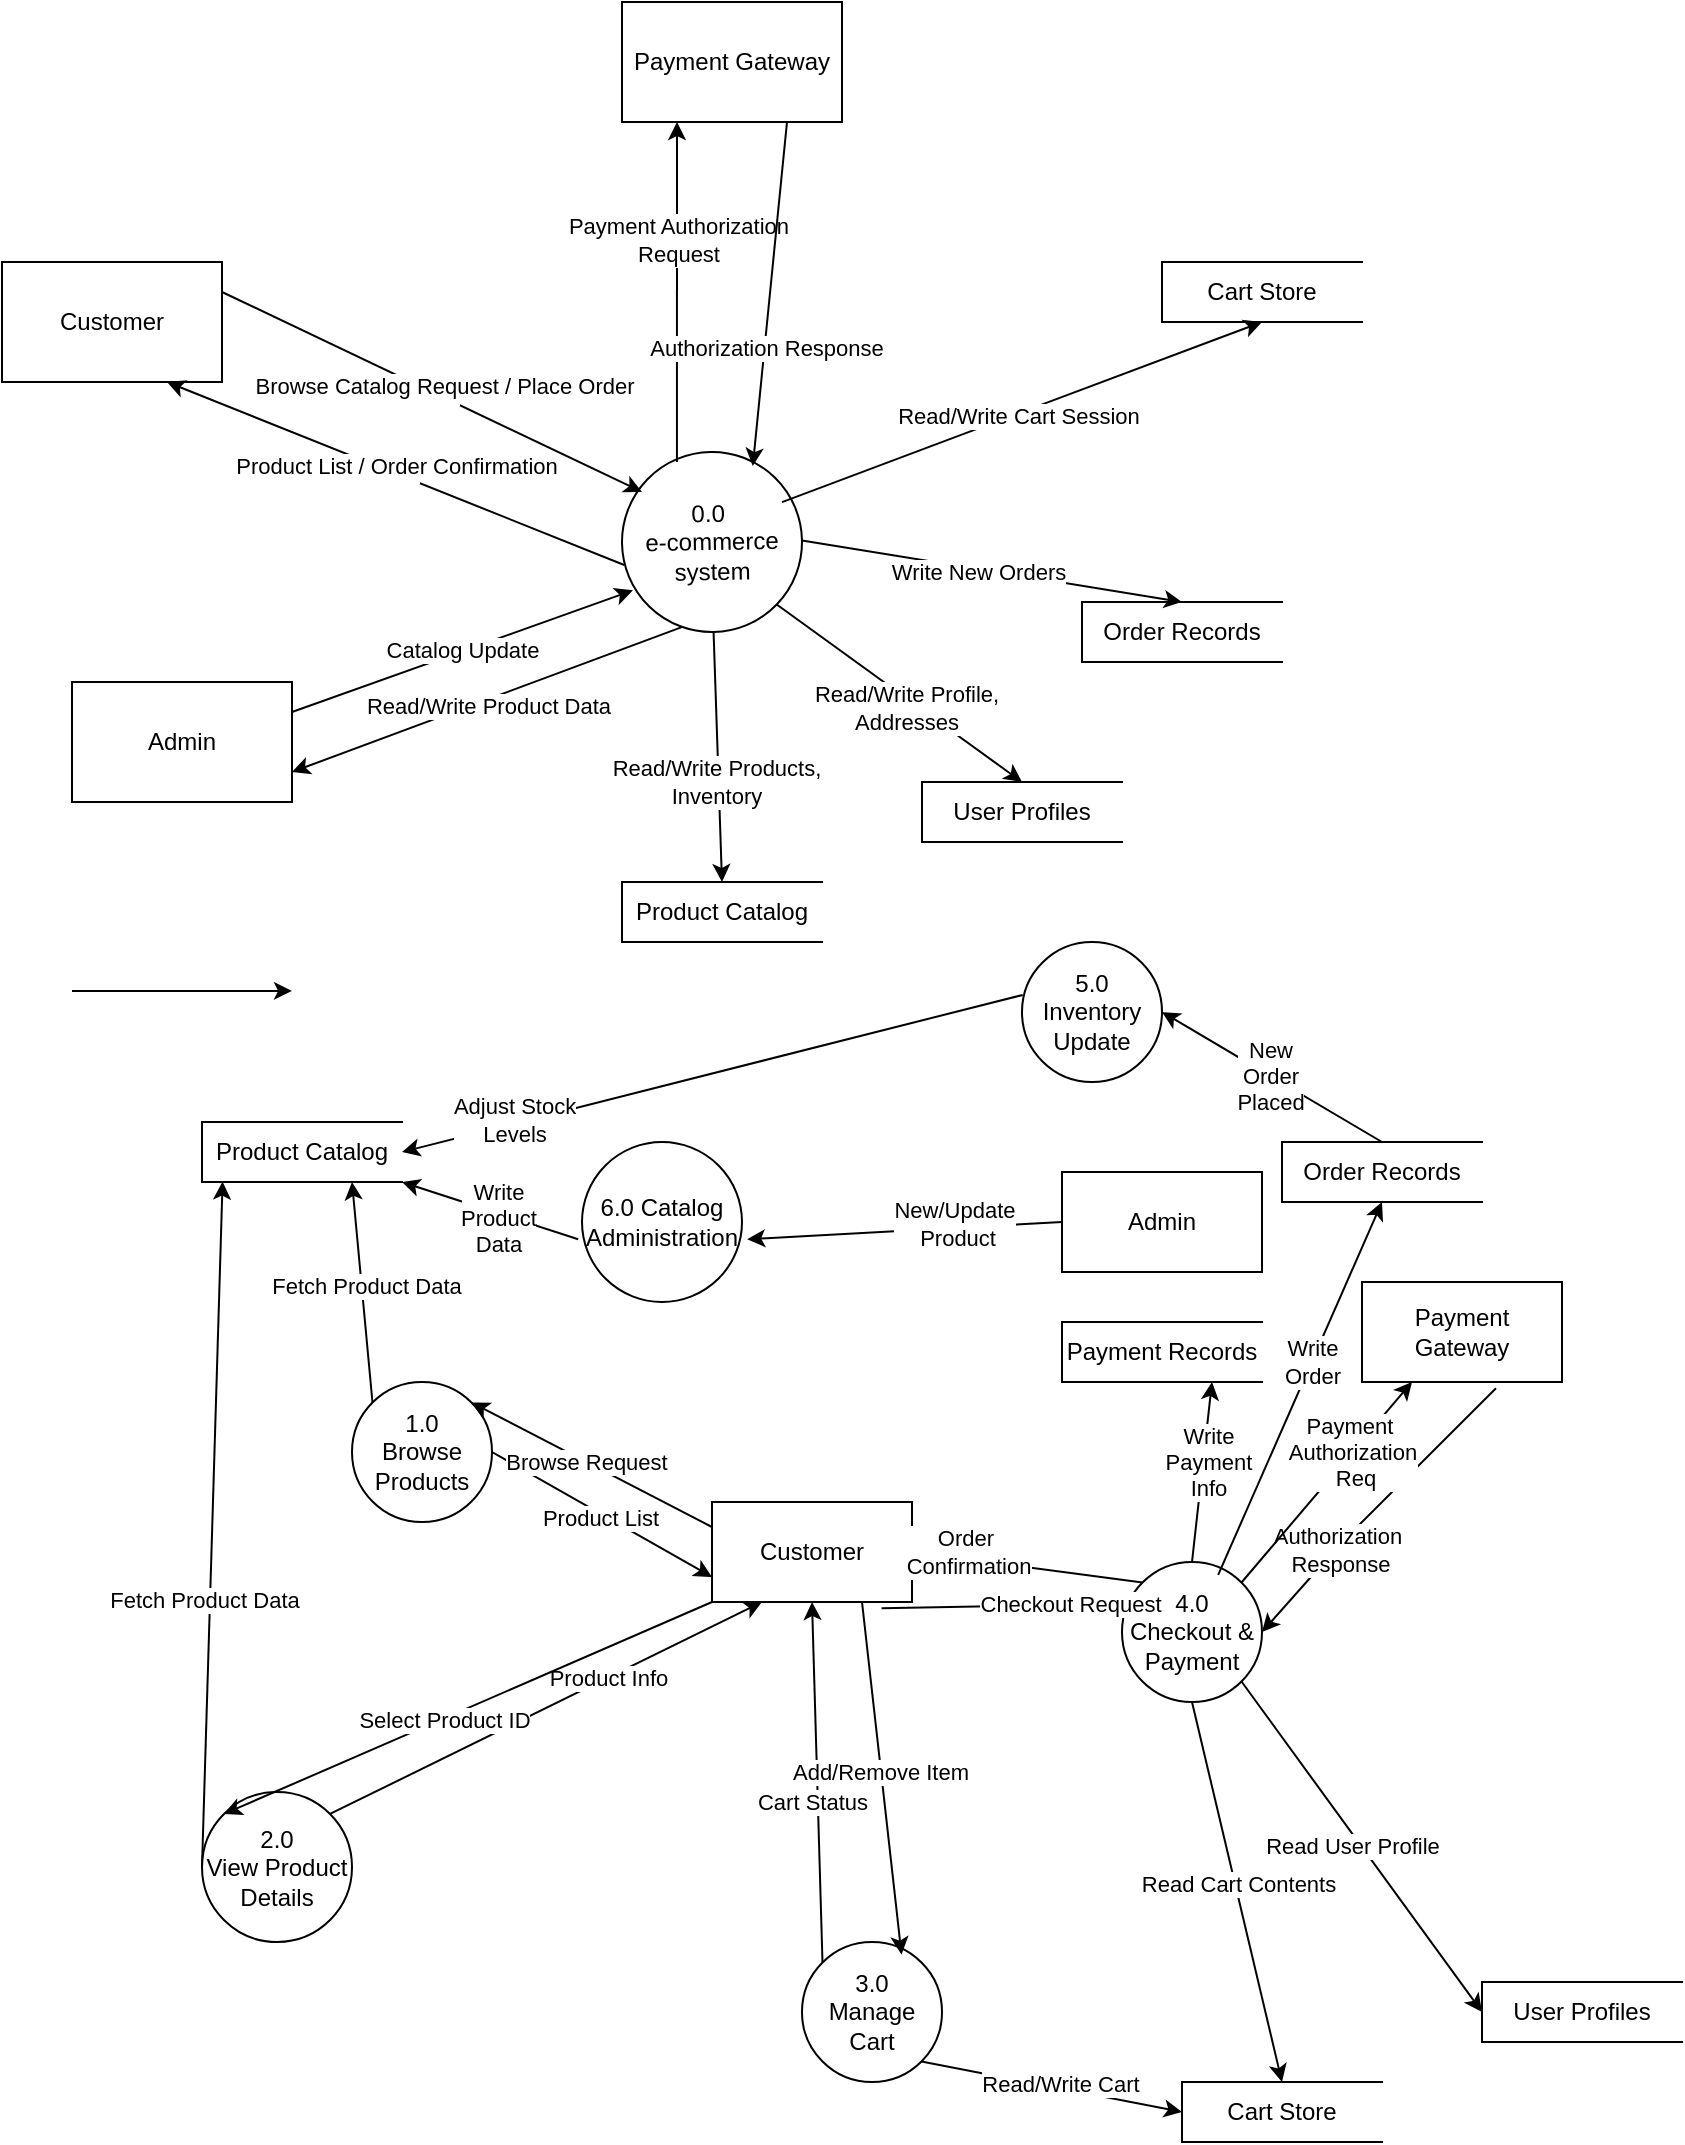 <mxfile version="26.2.12">
  <diagram name="Page-1" id="4PTwsg8J_N_oGNgVVGlS">
    <mxGraphModel dx="803" dy="1618" grid="1" gridSize="10" guides="1" tooltips="1" connect="1" arrows="1" fold="1" page="1" pageScale="1" pageWidth="850" pageHeight="1100" math="0" shadow="0">
      <root>
        <mxCell id="0" />
        <mxCell id="1" parent="0" />
        <mxCell id="1wsFEhbovlbkORM2OPh_-1" value="0.0&amp;nbsp;&lt;div&gt;e-commerce system&lt;/div&gt;" style="shape=ellipse;html=1;dashed=0;whiteSpace=wrap;perimeter=ellipsePerimeter;rotation=-1;" vertex="1" parent="1">
          <mxGeometry x="380" y="125" width="90" height="90" as="geometry" />
        </mxCell>
        <mxCell id="1wsFEhbovlbkORM2OPh_-2" value="Customer" style="html=1;dashed=0;whiteSpace=wrap;" vertex="1" parent="1">
          <mxGeometry x="70" y="30" width="110" height="60" as="geometry" />
        </mxCell>
        <mxCell id="1wsFEhbovlbkORM2OPh_-3" value="Order Records" style="html=1;dashed=0;whiteSpace=wrap;shape=partialRectangle;right=0;" vertex="1" parent="1">
          <mxGeometry x="610" y="200" width="100" height="30" as="geometry" />
        </mxCell>
        <mxCell id="1wsFEhbovlbkORM2OPh_-4" value="Admin" style="html=1;dashed=0;whiteSpace=wrap;" vertex="1" parent="1">
          <mxGeometry x="105" y="240" width="110" height="60" as="geometry" />
        </mxCell>
        <mxCell id="1wsFEhbovlbkORM2OPh_-5" value="Payment Gateway" style="html=1;dashed=0;whiteSpace=wrap;" vertex="1" parent="1">
          <mxGeometry x="380" y="-100" width="110" height="60" as="geometry" />
        </mxCell>
        <mxCell id="1wsFEhbovlbkORM2OPh_-6" value="Product Catalog" style="html=1;dashed=0;whiteSpace=wrap;shape=partialRectangle;right=0;" vertex="1" parent="1">
          <mxGeometry x="380" y="340" width="100" height="30" as="geometry" />
        </mxCell>
        <mxCell id="1wsFEhbovlbkORM2OPh_-7" value="User Profiles" style="html=1;dashed=0;whiteSpace=wrap;shape=partialRectangle;right=0;" vertex="1" parent="1">
          <mxGeometry x="530" y="290" width="100" height="30" as="geometry" />
        </mxCell>
        <mxCell id="1wsFEhbovlbkORM2OPh_-10" value="" style="endArrow=classic;html=1;rounded=0;exitX=1;exitY=0.25;exitDx=0;exitDy=0;entryX=0.116;entryY=0.215;entryDx=0;entryDy=0;entryPerimeter=0;" edge="1" parent="1" source="1wsFEhbovlbkORM2OPh_-2" target="1wsFEhbovlbkORM2OPh_-1">
          <mxGeometry width="50" height="50" relative="1" as="geometry">
            <mxPoint x="400" y="270" as="sourcePoint" />
            <mxPoint x="520" y="40" as="targetPoint" />
            <Array as="points" />
          </mxGeometry>
        </mxCell>
        <mxCell id="1wsFEhbovlbkORM2OPh_-11" value="Text" style="edgeLabel;html=1;align=center;verticalAlign=middle;resizable=0;points=[];" vertex="1" connectable="0" parent="1wsFEhbovlbkORM2OPh_-10">
          <mxGeometry x="0.019" y="1" relative="1" as="geometry">
            <mxPoint as="offset" />
          </mxGeometry>
        </mxCell>
        <mxCell id="1wsFEhbovlbkORM2OPh_-14" value="Browse Catalog Request / Place Order" style="edgeLabel;html=1;align=center;verticalAlign=middle;resizable=0;points=[];" vertex="1" connectable="0" parent="1wsFEhbovlbkORM2OPh_-10">
          <mxGeometry x="0.032" y="5" relative="1" as="geometry">
            <mxPoint as="offset" />
          </mxGeometry>
        </mxCell>
        <mxCell id="1wsFEhbovlbkORM2OPh_-12" value="" style="endArrow=classic;html=1;rounded=0;entryX=0.75;entryY=1;entryDx=0;entryDy=0;exitX=0.01;exitY=0.619;exitDx=0;exitDy=0;exitPerimeter=0;" edge="1" parent="1" source="1wsFEhbovlbkORM2OPh_-1" target="1wsFEhbovlbkORM2OPh_-2">
          <mxGeometry width="50" height="50" relative="1" as="geometry">
            <mxPoint x="520" y="70" as="sourcePoint" />
            <mxPoint x="430" y="260" as="targetPoint" />
          </mxGeometry>
        </mxCell>
        <mxCell id="1wsFEhbovlbkORM2OPh_-13" value="Text" style="edgeLabel;html=1;align=center;verticalAlign=middle;resizable=0;points=[];" vertex="1" connectable="0" parent="1wsFEhbovlbkORM2OPh_-12">
          <mxGeometry x="0.0" y="-2" relative="1" as="geometry">
            <mxPoint as="offset" />
          </mxGeometry>
        </mxCell>
        <mxCell id="1wsFEhbovlbkORM2OPh_-15" value="Product List / Order Confirmation" style="edgeLabel;html=1;align=center;verticalAlign=middle;resizable=0;points=[];" vertex="1" connectable="0" parent="1wsFEhbovlbkORM2OPh_-12">
          <mxGeometry x="0.011" y="-4" relative="1" as="geometry">
            <mxPoint as="offset" />
          </mxGeometry>
        </mxCell>
        <mxCell id="1wsFEhbovlbkORM2OPh_-19" value="" style="endArrow=classic;html=1;rounded=0;exitX=1;exitY=0.25;exitDx=0;exitDy=0;entryX=0.056;entryY=0.761;entryDx=0;entryDy=0;entryPerimeter=0;" edge="1" parent="1" source="1wsFEhbovlbkORM2OPh_-4" target="1wsFEhbovlbkORM2OPh_-1">
          <mxGeometry width="50" height="50" relative="1" as="geometry">
            <mxPoint x="380" y="280" as="sourcePoint" />
            <mxPoint x="430" y="230" as="targetPoint" />
          </mxGeometry>
        </mxCell>
        <mxCell id="1wsFEhbovlbkORM2OPh_-24" value="Catalog Update" style="edgeLabel;html=1;align=center;verticalAlign=middle;resizable=0;points=[];" vertex="1" connectable="0" parent="1wsFEhbovlbkORM2OPh_-19">
          <mxGeometry x="0.002" y="1" relative="1" as="geometry">
            <mxPoint as="offset" />
          </mxGeometry>
        </mxCell>
        <mxCell id="1wsFEhbovlbkORM2OPh_-22" value="" style="endArrow=classic;html=1;rounded=0;entryX=0.25;entryY=1;entryDx=0;entryDy=0;exitX=0.313;exitY=0.052;exitDx=0;exitDy=0;exitPerimeter=0;" edge="1" parent="1" source="1wsFEhbovlbkORM2OPh_-1" target="1wsFEhbovlbkORM2OPh_-5">
          <mxGeometry width="50" height="50" relative="1" as="geometry">
            <mxPoint x="420" y="100" as="sourcePoint" />
            <mxPoint x="830" y="70" as="targetPoint" />
          </mxGeometry>
        </mxCell>
        <mxCell id="1wsFEhbovlbkORM2OPh_-40" value="Payment Authorization&lt;div&gt;Request&lt;/div&gt;" style="edgeLabel;html=1;align=center;verticalAlign=middle;resizable=0;points=[];" vertex="1" connectable="0" parent="1wsFEhbovlbkORM2OPh_-22">
          <mxGeometry x="0.31" relative="1" as="geometry">
            <mxPoint as="offset" />
          </mxGeometry>
        </mxCell>
        <mxCell id="1wsFEhbovlbkORM2OPh_-25" value="" style="endArrow=classic;html=1;rounded=0;entryX=1;entryY=0.75;entryDx=0;entryDy=0;exitX=0.324;exitY=0.97;exitDx=0;exitDy=0;exitPerimeter=0;" edge="1" parent="1" source="1wsFEhbovlbkORM2OPh_-1" target="1wsFEhbovlbkORM2OPh_-4">
          <mxGeometry width="50" height="50" relative="1" as="geometry">
            <mxPoint x="400" y="300" as="sourcePoint" />
            <mxPoint x="450" y="250" as="targetPoint" />
          </mxGeometry>
        </mxCell>
        <mxCell id="1wsFEhbovlbkORM2OPh_-26" value="Read/Write Product Data" style="edgeLabel;html=1;align=center;verticalAlign=middle;resizable=0;points=[];" vertex="1" connectable="0" parent="1wsFEhbovlbkORM2OPh_-25">
          <mxGeometry x="0.01" y="3" relative="1" as="geometry">
            <mxPoint as="offset" />
          </mxGeometry>
        </mxCell>
        <mxCell id="1wsFEhbovlbkORM2OPh_-27" value="Cart Store" style="html=1;dashed=0;whiteSpace=wrap;shape=partialRectangle;right=0;" vertex="1" parent="1">
          <mxGeometry x="650" y="30" width="100" height="30" as="geometry" />
        </mxCell>
        <mxCell id="1wsFEhbovlbkORM2OPh_-29" value="" style="endArrow=classic;html=1;rounded=0;exitX=0.5;exitY=1;exitDx=0;exitDy=0;entryX=0.5;entryY=0;entryDx=0;entryDy=0;" edge="1" parent="1" source="1wsFEhbovlbkORM2OPh_-1" target="1wsFEhbovlbkORM2OPh_-6">
          <mxGeometry width="50" height="50" relative="1" as="geometry">
            <mxPoint x="790" y="130" as="sourcePoint" />
            <mxPoint x="840" y="80" as="targetPoint" />
          </mxGeometry>
        </mxCell>
        <mxCell id="1wsFEhbovlbkORM2OPh_-30" value="Read/Write Products,&lt;div&gt;Inventory&lt;/div&gt;" style="edgeLabel;html=1;align=center;verticalAlign=middle;resizable=0;points=[];" vertex="1" connectable="0" parent="1wsFEhbovlbkORM2OPh_-29">
          <mxGeometry x="0.189" y="-2" relative="1" as="geometry">
            <mxPoint as="offset" />
          </mxGeometry>
        </mxCell>
        <mxCell id="1wsFEhbovlbkORM2OPh_-31" style="edgeStyle=orthogonalEdgeStyle;rounded=0;orthogonalLoop=1;jettySize=auto;html=1;exitX=0.5;exitY=1;exitDx=0;exitDy=0;" edge="1" parent="1" source="1wsFEhbovlbkORM2OPh_-7" target="1wsFEhbovlbkORM2OPh_-7">
          <mxGeometry relative="1" as="geometry" />
        </mxCell>
        <mxCell id="1wsFEhbovlbkORM2OPh_-32" value="" style="endArrow=classic;html=1;rounded=0;exitX=1;exitY=1;exitDx=0;exitDy=0;entryX=0.5;entryY=0;entryDx=0;entryDy=0;" edge="1" parent="1" source="1wsFEhbovlbkORM2OPh_-1" target="1wsFEhbovlbkORM2OPh_-7">
          <mxGeometry width="50" height="50" relative="1" as="geometry">
            <mxPoint x="790" y="130" as="sourcePoint" />
            <mxPoint x="840" y="80" as="targetPoint" />
          </mxGeometry>
        </mxCell>
        <mxCell id="1wsFEhbovlbkORM2OPh_-33" value="Read/Write Profile,&lt;div&gt;Addresses&lt;/div&gt;" style="edgeLabel;html=1;align=center;verticalAlign=middle;resizable=0;points=[];" vertex="1" connectable="0" parent="1wsFEhbovlbkORM2OPh_-32">
          <mxGeometry x="0.086" y="-4" relative="1" as="geometry">
            <mxPoint as="offset" />
          </mxGeometry>
        </mxCell>
        <mxCell id="1wsFEhbovlbkORM2OPh_-35" value="" style="endArrow=classic;html=1;rounded=0;exitX=1;exitY=0.5;exitDx=0;exitDy=0;entryX=0.5;entryY=0;entryDx=0;entryDy=0;" edge="1" parent="1" source="1wsFEhbovlbkORM2OPh_-1" target="1wsFEhbovlbkORM2OPh_-3">
          <mxGeometry width="50" height="50" relative="1" as="geometry">
            <mxPoint x="790" y="130" as="sourcePoint" />
            <mxPoint x="840" y="80" as="targetPoint" />
          </mxGeometry>
        </mxCell>
        <mxCell id="1wsFEhbovlbkORM2OPh_-36" value="Write New Orders" style="edgeLabel;html=1;align=center;verticalAlign=middle;resizable=0;points=[];" vertex="1" connectable="0" parent="1wsFEhbovlbkORM2OPh_-35">
          <mxGeometry x="-0.069" y="-1" relative="1" as="geometry">
            <mxPoint as="offset" />
          </mxGeometry>
        </mxCell>
        <mxCell id="1wsFEhbovlbkORM2OPh_-37" value="" style="endArrow=classic;html=1;rounded=0;exitX=0.893;exitY=0.285;exitDx=0;exitDy=0;exitPerimeter=0;entryX=0.5;entryY=1;entryDx=0;entryDy=0;" edge="1" parent="1" source="1wsFEhbovlbkORM2OPh_-1" target="1wsFEhbovlbkORM2OPh_-27">
          <mxGeometry width="50" height="50" relative="1" as="geometry">
            <mxPoint x="790" y="130" as="sourcePoint" />
            <mxPoint x="840" y="80" as="targetPoint" />
          </mxGeometry>
        </mxCell>
        <mxCell id="1wsFEhbovlbkORM2OPh_-38" value="Read/Write Cart Session" style="edgeLabel;html=1;align=center;verticalAlign=middle;resizable=0;points=[];" vertex="1" connectable="0" parent="1wsFEhbovlbkORM2OPh_-37">
          <mxGeometry x="-0.021" y="-1" relative="1" as="geometry">
            <mxPoint as="offset" />
          </mxGeometry>
        </mxCell>
        <mxCell id="1wsFEhbovlbkORM2OPh_-39" value="" style="endArrow=classic;html=1;rounded=0;exitX=0.75;exitY=1;exitDx=0;exitDy=0;entryX=0.734;entryY=0.082;entryDx=0;entryDy=0;entryPerimeter=0;" edge="1" parent="1" source="1wsFEhbovlbkORM2OPh_-5" target="1wsFEhbovlbkORM2OPh_-1">
          <mxGeometry width="50" height="50" relative="1" as="geometry">
            <mxPoint x="490" y="30" as="sourcePoint" />
            <mxPoint x="540" y="-20" as="targetPoint" />
          </mxGeometry>
        </mxCell>
        <mxCell id="1wsFEhbovlbkORM2OPh_-41" value="Authorization Response" style="edgeLabel;html=1;align=center;verticalAlign=middle;resizable=0;points=[];" vertex="1" connectable="0" parent="1wsFEhbovlbkORM2OPh_-39">
          <mxGeometry x="0.315" relative="1" as="geometry">
            <mxPoint as="offset" />
          </mxGeometry>
        </mxCell>
        <mxCell id="1wsFEhbovlbkORM2OPh_-42" value="Payment Gateway" style="html=1;dashed=0;whiteSpace=wrap;" vertex="1" parent="1">
          <mxGeometry x="750" y="540" width="100" height="50" as="geometry" />
        </mxCell>
        <mxCell id="1wsFEhbovlbkORM2OPh_-43" value="Admin" style="html=1;dashed=0;whiteSpace=wrap;" vertex="1" parent="1">
          <mxGeometry x="600" y="485" width="100" height="50" as="geometry" />
        </mxCell>
        <mxCell id="1wsFEhbovlbkORM2OPh_-44" value="Customer" style="html=1;dashed=0;whiteSpace=wrap;" vertex="1" parent="1">
          <mxGeometry x="425" y="650" width="100" height="50" as="geometry" />
        </mxCell>
        <mxCell id="1wsFEhbovlbkORM2OPh_-45" value="5.0 Inventory Update" style="shape=ellipse;html=1;dashed=0;whiteSpace=wrap;aspect=fixed;perimeter=ellipsePerimeter;" vertex="1" parent="1">
          <mxGeometry x="580" y="370" width="70" height="70" as="geometry" />
        </mxCell>
        <mxCell id="1wsFEhbovlbkORM2OPh_-46" value="4.0&lt;div&gt;Checkout &amp;amp; Payment&lt;/div&gt;" style="shape=ellipse;html=1;dashed=0;whiteSpace=wrap;aspect=fixed;perimeter=ellipsePerimeter;" vertex="1" parent="1">
          <mxGeometry x="630" y="680" width="70" height="70" as="geometry" />
        </mxCell>
        <mxCell id="1wsFEhbovlbkORM2OPh_-47" value="3.0&lt;div&gt;Manage Cart&lt;/div&gt;" style="shape=ellipse;html=1;dashed=0;whiteSpace=wrap;aspect=fixed;perimeter=ellipsePerimeter;" vertex="1" parent="1">
          <mxGeometry x="470" y="870" width="70" height="70" as="geometry" />
        </mxCell>
        <mxCell id="1wsFEhbovlbkORM2OPh_-48" value="2.0&lt;div&gt;View Product Details&lt;/div&gt;" style="shape=ellipse;html=1;dashed=0;whiteSpace=wrap;aspect=fixed;perimeter=ellipsePerimeter;" vertex="1" parent="1">
          <mxGeometry x="170" y="795" width="75" height="75" as="geometry" />
        </mxCell>
        <mxCell id="1wsFEhbovlbkORM2OPh_-49" value="1.0&lt;div&gt;Browse Products&lt;/div&gt;" style="shape=ellipse;html=1;dashed=0;whiteSpace=wrap;aspect=fixed;perimeter=ellipsePerimeter;" vertex="1" parent="1">
          <mxGeometry x="245" y="590" width="70" height="70" as="geometry" />
        </mxCell>
        <mxCell id="1wsFEhbovlbkORM2OPh_-50" value="6.0 Catalog Administration" style="shape=ellipse;html=1;dashed=0;whiteSpace=wrap;aspect=fixed;perimeter=ellipsePerimeter;" vertex="1" parent="1">
          <mxGeometry x="360" y="470" width="80" height="80" as="geometry" />
        </mxCell>
        <mxCell id="1wsFEhbovlbkORM2OPh_-51" value="Product Catalog" style="html=1;dashed=0;whiteSpace=wrap;shape=partialRectangle;right=0;" vertex="1" parent="1">
          <mxGeometry x="170" y="460" width="100" height="30" as="geometry" />
        </mxCell>
        <mxCell id="1wsFEhbovlbkORM2OPh_-52" value="User Profiles" style="html=1;dashed=0;whiteSpace=wrap;shape=partialRectangle;right=0;" vertex="1" parent="1">
          <mxGeometry x="810" y="890" width="100" height="30" as="geometry" />
        </mxCell>
        <mxCell id="1wsFEhbovlbkORM2OPh_-53" value="Order Records" style="html=1;dashed=0;whiteSpace=wrap;shape=partialRectangle;right=0;" vertex="1" parent="1">
          <mxGeometry x="710" y="470" width="100" height="30" as="geometry" />
        </mxCell>
        <mxCell id="1wsFEhbovlbkORM2OPh_-54" value="Cart Store" style="html=1;dashed=0;whiteSpace=wrap;shape=partialRectangle;right=0;" vertex="1" parent="1">
          <mxGeometry x="660" y="940" width="100" height="30" as="geometry" />
        </mxCell>
        <mxCell id="1wsFEhbovlbkORM2OPh_-55" value="Payment Records" style="html=1;dashed=0;whiteSpace=wrap;shape=partialRectangle;right=0;" vertex="1" parent="1">
          <mxGeometry x="600" y="560" width="100" height="30" as="geometry" />
        </mxCell>
        <mxCell id="1wsFEhbovlbkORM2OPh_-57" value="" style="endArrow=classic;html=1;rounded=0;" edge="1" parent="1">
          <mxGeometry width="50" height="50" relative="1" as="geometry">
            <mxPoint x="105" y="394.44" as="sourcePoint" />
            <mxPoint x="215" y="394.44" as="targetPoint" />
            <Array as="points">
              <mxPoint x="145" y="394.44" />
            </Array>
          </mxGeometry>
        </mxCell>
        <mxCell id="1wsFEhbovlbkORM2OPh_-58" value="" style="endArrow=classic;html=1;rounded=0;exitX=0;exitY=0.5;exitDx=0;exitDy=0;entryX=0.103;entryY=0.993;entryDx=0;entryDy=0;entryPerimeter=0;" edge="1" parent="1" source="1wsFEhbovlbkORM2OPh_-48" target="1wsFEhbovlbkORM2OPh_-51">
          <mxGeometry width="50" height="50" relative="1" as="geometry">
            <mxPoint x="330" y="775" as="sourcePoint" />
            <mxPoint x="245" y="490" as="targetPoint" />
            <Array as="points" />
          </mxGeometry>
        </mxCell>
        <mxCell id="1wsFEhbovlbkORM2OPh_-70" value="Fetch Product Data" style="edgeLabel;html=1;align=center;verticalAlign=middle;resizable=0;points=[];" vertex="1" connectable="0" parent="1wsFEhbovlbkORM2OPh_-58">
          <mxGeometry x="-0.22" y="3" relative="1" as="geometry">
            <mxPoint as="offset" />
          </mxGeometry>
        </mxCell>
        <mxCell id="1wsFEhbovlbkORM2OPh_-59" value="" style="endArrow=classic;html=1;rounded=0;exitX=1;exitY=0;exitDx=0;exitDy=0;entryX=0.25;entryY=1;entryDx=0;entryDy=0;" edge="1" parent="1" source="1wsFEhbovlbkORM2OPh_-48" target="1wsFEhbovlbkORM2OPh_-44">
          <mxGeometry width="50" height="50" relative="1" as="geometry">
            <mxPoint x="630" y="590" as="sourcePoint" />
            <mxPoint x="740" y="590" as="targetPoint" />
            <Array as="points" />
          </mxGeometry>
        </mxCell>
        <mxCell id="1wsFEhbovlbkORM2OPh_-69" value="Product Info" style="edgeLabel;html=1;align=center;verticalAlign=middle;resizable=0;points=[];" vertex="1" connectable="0" parent="1wsFEhbovlbkORM2OPh_-59">
          <mxGeometry x="0.282" relative="1" as="geometry">
            <mxPoint as="offset" />
          </mxGeometry>
        </mxCell>
        <mxCell id="1wsFEhbovlbkORM2OPh_-60" value="" style="endArrow=classic;html=1;rounded=0;exitX=0;exitY=1;exitDx=0;exitDy=0;entryX=0;entryY=0;entryDx=0;entryDy=0;" edge="1" parent="1" source="1wsFEhbovlbkORM2OPh_-44" target="1wsFEhbovlbkORM2OPh_-48">
          <mxGeometry width="50" height="50" relative="1" as="geometry">
            <mxPoint x="380" y="640" as="sourcePoint" />
            <mxPoint x="490" y="640" as="targetPoint" />
            <Array as="points" />
          </mxGeometry>
        </mxCell>
        <mxCell id="1wsFEhbovlbkORM2OPh_-68" value="Select Product ID" style="edgeLabel;html=1;align=center;verticalAlign=middle;resizable=0;points=[];" vertex="1" connectable="0" parent="1wsFEhbovlbkORM2OPh_-60">
          <mxGeometry x="0.102" relative="1" as="geometry">
            <mxPoint as="offset" />
          </mxGeometry>
        </mxCell>
        <mxCell id="1wsFEhbovlbkORM2OPh_-61" value="" style="endArrow=classic;html=1;rounded=0;exitX=0;exitY=0;exitDx=0;exitDy=0;entryX=0.75;entryY=1;entryDx=0;entryDy=0;" edge="1" parent="1" source="1wsFEhbovlbkORM2OPh_-49" target="1wsFEhbovlbkORM2OPh_-51">
          <mxGeometry width="50" height="50" relative="1" as="geometry">
            <mxPoint x="380" y="580" as="sourcePoint" />
            <mxPoint x="490" y="580" as="targetPoint" />
            <Array as="points" />
          </mxGeometry>
        </mxCell>
        <mxCell id="1wsFEhbovlbkORM2OPh_-67" value="Fetch Product Data" style="edgeLabel;html=1;align=center;verticalAlign=middle;resizable=0;points=[];" vertex="1" connectable="0" parent="1wsFEhbovlbkORM2OPh_-61">
          <mxGeometry x="0.046" y="-3" relative="1" as="geometry">
            <mxPoint x="-1" as="offset" />
          </mxGeometry>
        </mxCell>
        <mxCell id="1wsFEhbovlbkORM2OPh_-62" value="" style="endArrow=classic;html=1;rounded=0;entryX=0;entryY=0.75;entryDx=0;entryDy=0;exitX=1;exitY=0.5;exitDx=0;exitDy=0;" edge="1" parent="1" source="1wsFEhbovlbkORM2OPh_-49" target="1wsFEhbovlbkORM2OPh_-44">
          <mxGeometry width="50" height="50" relative="1" as="geometry">
            <mxPoint x="375" y="580" as="sourcePoint" />
            <mxPoint x="485" y="580" as="targetPoint" />
            <Array as="points" />
          </mxGeometry>
        </mxCell>
        <mxCell id="1wsFEhbovlbkORM2OPh_-65" value="Product List" style="edgeLabel;html=1;align=center;verticalAlign=middle;resizable=0;points=[];" vertex="1" connectable="0" parent="1wsFEhbovlbkORM2OPh_-62">
          <mxGeometry x="-0.01" y="-2" relative="1" as="geometry">
            <mxPoint as="offset" />
          </mxGeometry>
        </mxCell>
        <mxCell id="1wsFEhbovlbkORM2OPh_-63" value="" style="endArrow=classic;html=1;rounded=0;entryX=1;entryY=0;entryDx=0;entryDy=0;exitX=0;exitY=0.25;exitDx=0;exitDy=0;" edge="1" parent="1" source="1wsFEhbovlbkORM2OPh_-44" target="1wsFEhbovlbkORM2OPh_-49">
          <mxGeometry width="50" height="50" relative="1" as="geometry">
            <mxPoint x="410" y="460" as="sourcePoint" />
            <mxPoint x="520" y="460" as="targetPoint" />
            <Array as="points" />
          </mxGeometry>
        </mxCell>
        <mxCell id="1wsFEhbovlbkORM2OPh_-64" value="Browse Request" style="edgeLabel;html=1;align=center;verticalAlign=middle;resizable=0;points=[];" vertex="1" connectable="0" parent="1wsFEhbovlbkORM2OPh_-63">
          <mxGeometry x="0.051" relative="1" as="geometry">
            <mxPoint as="offset" />
          </mxGeometry>
        </mxCell>
        <mxCell id="1wsFEhbovlbkORM2OPh_-71" value="" style="endArrow=classic;html=1;rounded=0;exitX=0;exitY=0;exitDx=0;exitDy=0;entryX=1;entryY=0.5;entryDx=0;entryDy=0;" edge="1" parent="1" source="1wsFEhbovlbkORM2OPh_-46" target="1wsFEhbovlbkORM2OPh_-44">
          <mxGeometry width="50" height="50" relative="1" as="geometry">
            <mxPoint x="532.5" y="440" as="sourcePoint" />
            <mxPoint x="642.5" y="440" as="targetPoint" />
            <Array as="points" />
          </mxGeometry>
        </mxCell>
        <mxCell id="1wsFEhbovlbkORM2OPh_-90" value="Order&amp;nbsp;&lt;div&gt;Confirmation&lt;/div&gt;" style="edgeLabel;html=1;align=center;verticalAlign=middle;resizable=0;points=[];" vertex="1" connectable="0" parent="1wsFEhbovlbkORM2OPh_-71">
          <mxGeometry x="0.528" y="-4" relative="1" as="geometry">
            <mxPoint as="offset" />
          </mxGeometry>
        </mxCell>
        <mxCell id="1wsFEhbovlbkORM2OPh_-72" value="" style="endArrow=classic;html=1;rounded=0;exitX=0.67;exitY=1.062;exitDx=0;exitDy=0;exitPerimeter=0;entryX=1;entryY=0.5;entryDx=0;entryDy=0;" edge="1" parent="1" source="1wsFEhbovlbkORM2OPh_-42" target="1wsFEhbovlbkORM2OPh_-46">
          <mxGeometry width="50" height="50" relative="1" as="geometry">
            <mxPoint x="735" y="610" as="sourcePoint" />
            <mxPoint x="680" y="680" as="targetPoint" />
            <Array as="points">
              <mxPoint x="740" y="670" />
            </Array>
          </mxGeometry>
        </mxCell>
        <mxCell id="1wsFEhbovlbkORM2OPh_-89" value="Authorization&amp;nbsp;&lt;div&gt;Response&lt;/div&gt;" style="edgeLabel;html=1;align=center;verticalAlign=middle;resizable=0;points=[];" vertex="1" connectable="0" parent="1wsFEhbovlbkORM2OPh_-72">
          <mxGeometry x="0.333" y="1" relative="1" as="geometry">
            <mxPoint as="offset" />
          </mxGeometry>
        </mxCell>
        <mxCell id="1wsFEhbovlbkORM2OPh_-73" value="" style="endArrow=classic;html=1;rounded=0;exitX=1;exitY=0;exitDx=0;exitDy=0;entryX=0.25;entryY=1;entryDx=0;entryDy=0;" edge="1" parent="1" source="1wsFEhbovlbkORM2OPh_-46" target="1wsFEhbovlbkORM2OPh_-42">
          <mxGeometry width="50" height="50" relative="1" as="geometry">
            <mxPoint x="650" y="574.44" as="sourcePoint" />
            <mxPoint x="760" y="574.44" as="targetPoint" />
            <Array as="points" />
          </mxGeometry>
        </mxCell>
        <mxCell id="1wsFEhbovlbkORM2OPh_-88" value="Payment&amp;nbsp;&lt;div&gt;Authorization&lt;/div&gt;&lt;div&gt;&amp;nbsp;Req&lt;/div&gt;" style="edgeLabel;html=1;align=center;verticalAlign=middle;resizable=0;points=[];" vertex="1" connectable="0" parent="1wsFEhbovlbkORM2OPh_-73">
          <mxGeometry x="0.302" y="1" relative="1" as="geometry">
            <mxPoint as="offset" />
          </mxGeometry>
        </mxCell>
        <mxCell id="1wsFEhbovlbkORM2OPh_-74" value="" style="endArrow=classic;html=1;rounded=0;exitX=0.5;exitY=1;exitDx=0;exitDy=0;entryX=0.5;entryY=0;entryDx=0;entryDy=0;" edge="1" parent="1" source="1wsFEhbovlbkORM2OPh_-46" target="1wsFEhbovlbkORM2OPh_-54">
          <mxGeometry width="50" height="50" relative="1" as="geometry">
            <mxPoint x="690" y="770" as="sourcePoint" />
            <mxPoint x="800" y="770" as="targetPoint" />
            <Array as="points" />
          </mxGeometry>
        </mxCell>
        <mxCell id="1wsFEhbovlbkORM2OPh_-87" value="Read Cart Contents" style="edgeLabel;html=1;align=center;verticalAlign=middle;resizable=0;points=[];" vertex="1" connectable="0" parent="1wsFEhbovlbkORM2OPh_-74">
          <mxGeometry x="-0.043" y="1" relative="1" as="geometry">
            <mxPoint as="offset" />
          </mxGeometry>
        </mxCell>
        <mxCell id="1wsFEhbovlbkORM2OPh_-75" value="" style="endArrow=classic;html=1;rounded=0;exitX=1;exitY=1;exitDx=0;exitDy=0;entryX=0;entryY=0.5;entryDx=0;entryDy=0;" edge="1" parent="1" source="1wsFEhbovlbkORM2OPh_-46" target="1wsFEhbovlbkORM2OPh_-52">
          <mxGeometry width="50" height="50" relative="1" as="geometry">
            <mxPoint x="680" y="564.44" as="sourcePoint" />
            <mxPoint x="790" y="564.44" as="targetPoint" />
            <Array as="points" />
          </mxGeometry>
        </mxCell>
        <mxCell id="1wsFEhbovlbkORM2OPh_-86" value="Read User Profile" style="edgeLabel;html=1;align=center;verticalAlign=middle;resizable=0;points=[];" vertex="1" connectable="0" parent="1wsFEhbovlbkORM2OPh_-75">
          <mxGeometry x="-0.03" y="-4" relative="1" as="geometry">
            <mxPoint as="offset" />
          </mxGeometry>
        </mxCell>
        <mxCell id="1wsFEhbovlbkORM2OPh_-76" value="" style="endArrow=classic;html=1;rounded=0;entryX=0.014;entryY=0.298;entryDx=0;entryDy=0;entryPerimeter=0;exitX=0.848;exitY=1.062;exitDx=0;exitDy=0;exitPerimeter=0;" edge="1" parent="1" source="1wsFEhbovlbkORM2OPh_-44" target="1wsFEhbovlbkORM2OPh_-46">
          <mxGeometry width="50" height="50" relative="1" as="geometry">
            <mxPoint x="540" y="600" as="sourcePoint" />
            <mxPoint x="620" y="670" as="targetPoint" />
            <Array as="points" />
          </mxGeometry>
        </mxCell>
        <mxCell id="1wsFEhbovlbkORM2OPh_-85" value="Checkout Request" style="edgeLabel;html=1;align=center;verticalAlign=middle;resizable=0;points=[];" vertex="1" connectable="0" parent="1wsFEhbovlbkORM2OPh_-76">
          <mxGeometry x="0.534" y="1" relative="1" as="geometry">
            <mxPoint x="1" as="offset" />
          </mxGeometry>
        </mxCell>
        <mxCell id="1wsFEhbovlbkORM2OPh_-77" value="" style="endArrow=classic;html=1;rounded=0;exitX=1;exitY=1;exitDx=0;exitDy=0;entryX=0;entryY=0.5;entryDx=0;entryDy=0;" edge="1" parent="1" source="1wsFEhbovlbkORM2OPh_-47" target="1wsFEhbovlbkORM2OPh_-54">
          <mxGeometry width="50" height="50" relative="1" as="geometry">
            <mxPoint x="690" y="660" as="sourcePoint" />
            <mxPoint x="800" y="660" as="targetPoint" />
            <Array as="points" />
          </mxGeometry>
        </mxCell>
        <mxCell id="1wsFEhbovlbkORM2OPh_-82" value="Read/Write Cart" style="edgeLabel;html=1;align=center;verticalAlign=middle;resizable=0;points=[];" vertex="1" connectable="0" parent="1wsFEhbovlbkORM2OPh_-77">
          <mxGeometry x="0.058" y="2" relative="1" as="geometry">
            <mxPoint as="offset" />
          </mxGeometry>
        </mxCell>
        <mxCell id="1wsFEhbovlbkORM2OPh_-78" value="" style="endArrow=classic;html=1;rounded=0;exitX=0;exitY=0;exitDx=0;exitDy=0;entryX=0.5;entryY=1;entryDx=0;entryDy=0;" edge="1" parent="1" source="1wsFEhbovlbkORM2OPh_-47" target="1wsFEhbovlbkORM2OPh_-44">
          <mxGeometry width="50" height="50" relative="1" as="geometry">
            <mxPoint x="570" y="640" as="sourcePoint" />
            <mxPoint x="680" y="640" as="targetPoint" />
            <Array as="points" />
          </mxGeometry>
        </mxCell>
        <mxCell id="1wsFEhbovlbkORM2OPh_-81" value="Cart Status" style="edgeLabel;html=1;align=center;verticalAlign=middle;resizable=0;points=[];" vertex="1" connectable="0" parent="1wsFEhbovlbkORM2OPh_-78">
          <mxGeometry x="-0.101" y="3" relative="1" as="geometry">
            <mxPoint as="offset" />
          </mxGeometry>
        </mxCell>
        <mxCell id="1wsFEhbovlbkORM2OPh_-79" value="" style="endArrow=classic;html=1;rounded=0;exitX=0.75;exitY=1;exitDx=0;exitDy=0;entryX=0.711;entryY=0.09;entryDx=0;entryDy=0;entryPerimeter=0;" edge="1" parent="1" source="1wsFEhbovlbkORM2OPh_-44" target="1wsFEhbovlbkORM2OPh_-47">
          <mxGeometry width="50" height="50" relative="1" as="geometry">
            <mxPoint x="580" y="490" as="sourcePoint" />
            <mxPoint x="493" y="730" as="targetPoint" />
            <Array as="points" />
          </mxGeometry>
        </mxCell>
        <mxCell id="1wsFEhbovlbkORM2OPh_-80" value="Add/Remove Item" style="edgeLabel;html=1;align=center;verticalAlign=middle;resizable=0;points=[];" vertex="1" connectable="0" parent="1wsFEhbovlbkORM2OPh_-79">
          <mxGeometry x="-0.044" y="-1" relative="1" as="geometry">
            <mxPoint as="offset" />
          </mxGeometry>
        </mxCell>
        <mxCell id="1wsFEhbovlbkORM2OPh_-91" value="" style="endArrow=classic;html=1;rounded=0;exitX=-0.024;exitY=0.608;exitDx=0;exitDy=0;exitPerimeter=0;entryX=1;entryY=1;entryDx=0;entryDy=0;" edge="1" parent="1" source="1wsFEhbovlbkORM2OPh_-50" target="1wsFEhbovlbkORM2OPh_-51">
          <mxGeometry width="50" height="50" relative="1" as="geometry">
            <mxPoint x="335" y="590" as="sourcePoint" />
            <mxPoint x="470" y="605.56" as="targetPoint" />
            <Array as="points" />
          </mxGeometry>
        </mxCell>
        <mxCell id="1wsFEhbovlbkORM2OPh_-105" value="Write&lt;div&gt;Product&lt;/div&gt;&lt;div&gt;Data&lt;/div&gt;" style="edgeLabel;html=1;align=center;verticalAlign=middle;resizable=0;points=[];" vertex="1" connectable="0" parent="1wsFEhbovlbkORM2OPh_-91">
          <mxGeometry x="-0.105" y="2" relative="1" as="geometry">
            <mxPoint as="offset" />
          </mxGeometry>
        </mxCell>
        <mxCell id="1wsFEhbovlbkORM2OPh_-92" value="" style="endArrow=classic;html=1;rounded=0;exitX=0;exitY=0.5;exitDx=0;exitDy=0;entryX=1.032;entryY=0.608;entryDx=0;entryDy=0;entryPerimeter=0;" edge="1" parent="1" source="1wsFEhbovlbkORM2OPh_-43" target="1wsFEhbovlbkORM2OPh_-50">
          <mxGeometry width="50" height="50" relative="1" as="geometry">
            <mxPoint x="395" y="600" as="sourcePoint" />
            <mxPoint x="505" y="600" as="targetPoint" />
            <Array as="points" />
          </mxGeometry>
        </mxCell>
        <mxCell id="1wsFEhbovlbkORM2OPh_-104" value="New/Update&lt;div&gt;&amp;nbsp;Product&lt;/div&gt;" style="edgeLabel;html=1;align=center;verticalAlign=middle;resizable=0;points=[];" vertex="1" connectable="0" parent="1wsFEhbovlbkORM2OPh_-92">
          <mxGeometry x="-0.314" y="-2" relative="1" as="geometry">
            <mxPoint as="offset" />
          </mxGeometry>
        </mxCell>
        <mxCell id="1wsFEhbovlbkORM2OPh_-93" value="" style="endArrow=classic;html=1;rounded=0;exitX=0.005;exitY=0.378;exitDx=0;exitDy=0;exitPerimeter=0;entryX=1;entryY=0.5;entryDx=0;entryDy=0;" edge="1" parent="1" source="1wsFEhbovlbkORM2OPh_-45" target="1wsFEhbovlbkORM2OPh_-51">
          <mxGeometry width="50" height="50" relative="1" as="geometry">
            <mxPoint x="280" y="490" as="sourcePoint" />
            <mxPoint x="390" y="490" as="targetPoint" />
            <Array as="points" />
          </mxGeometry>
        </mxCell>
        <mxCell id="1wsFEhbovlbkORM2OPh_-103" value="Adjust Stock&lt;div&gt;Levels&lt;/div&gt;" style="edgeLabel;html=1;align=center;verticalAlign=middle;resizable=0;points=[];" vertex="1" connectable="0" parent="1wsFEhbovlbkORM2OPh_-93">
          <mxGeometry x="0.636" y="-2" relative="1" as="geometry">
            <mxPoint as="offset" />
          </mxGeometry>
        </mxCell>
        <mxCell id="1wsFEhbovlbkORM2OPh_-94" value="" style="endArrow=classic;html=1;rounded=0;exitX=0.5;exitY=0;exitDx=0;exitDy=0;entryX=1;entryY=0.5;entryDx=0;entryDy=0;" edge="1" parent="1" source="1wsFEhbovlbkORM2OPh_-53" target="1wsFEhbovlbkORM2OPh_-45">
          <mxGeometry width="50" height="50" relative="1" as="geometry">
            <mxPoint x="735" y="410" as="sourcePoint" />
            <mxPoint x="845" y="410" as="targetPoint" />
            <Array as="points" />
          </mxGeometry>
        </mxCell>
        <mxCell id="1wsFEhbovlbkORM2OPh_-101" value="New&lt;div&gt;Order&lt;/div&gt;&lt;div&gt;Placed&lt;/div&gt;" style="edgeLabel;html=1;align=center;verticalAlign=middle;resizable=0;points=[];" vertex="1" connectable="0" parent="1wsFEhbovlbkORM2OPh_-94">
          <mxGeometry x="0.025" relative="1" as="geometry">
            <mxPoint as="offset" />
          </mxGeometry>
        </mxCell>
        <mxCell id="1wsFEhbovlbkORM2OPh_-95" value="" style="endArrow=classic;html=1;rounded=0;entryX=0.75;entryY=1;entryDx=0;entryDy=0;exitX=0.5;exitY=0;exitDx=0;exitDy=0;" edge="1" parent="1" source="1wsFEhbovlbkORM2OPh_-46" target="1wsFEhbovlbkORM2OPh_-55">
          <mxGeometry width="50" height="50" relative="1" as="geometry">
            <mxPoint x="595" y="600" as="sourcePoint" />
            <mxPoint x="705" y="600" as="targetPoint" />
            <Array as="points" />
          </mxGeometry>
        </mxCell>
        <mxCell id="1wsFEhbovlbkORM2OPh_-100" value="Write&lt;div&gt;Payment&lt;/div&gt;&lt;div&gt;Info&lt;/div&gt;" style="edgeLabel;html=1;align=center;verticalAlign=middle;resizable=0;points=[];" vertex="1" connectable="0" parent="1wsFEhbovlbkORM2OPh_-95">
          <mxGeometry x="0.119" y="-2" relative="1" as="geometry">
            <mxPoint as="offset" />
          </mxGeometry>
        </mxCell>
        <mxCell id="1wsFEhbovlbkORM2OPh_-96" value="" style="endArrow=classic;html=1;rounded=0;entryX=0.5;entryY=1;entryDx=0;entryDy=0;exitX=0.687;exitY=0.092;exitDx=0;exitDy=0;exitPerimeter=0;" edge="1" parent="1" source="1wsFEhbovlbkORM2OPh_-46" target="1wsFEhbovlbkORM2OPh_-53">
          <mxGeometry width="50" height="50" relative="1" as="geometry">
            <mxPoint x="600" y="550" as="sourcePoint" />
            <mxPoint x="710" y="550" as="targetPoint" />
            <Array as="points" />
          </mxGeometry>
        </mxCell>
        <mxCell id="1wsFEhbovlbkORM2OPh_-99" value="Write&lt;div&gt;Order&lt;/div&gt;" style="edgeLabel;html=1;align=center;verticalAlign=middle;resizable=0;points=[];" vertex="1" connectable="0" parent="1wsFEhbovlbkORM2OPh_-96">
          <mxGeometry x="0.143" relative="1" as="geometry">
            <mxPoint as="offset" />
          </mxGeometry>
        </mxCell>
      </root>
    </mxGraphModel>
  </diagram>
</mxfile>
